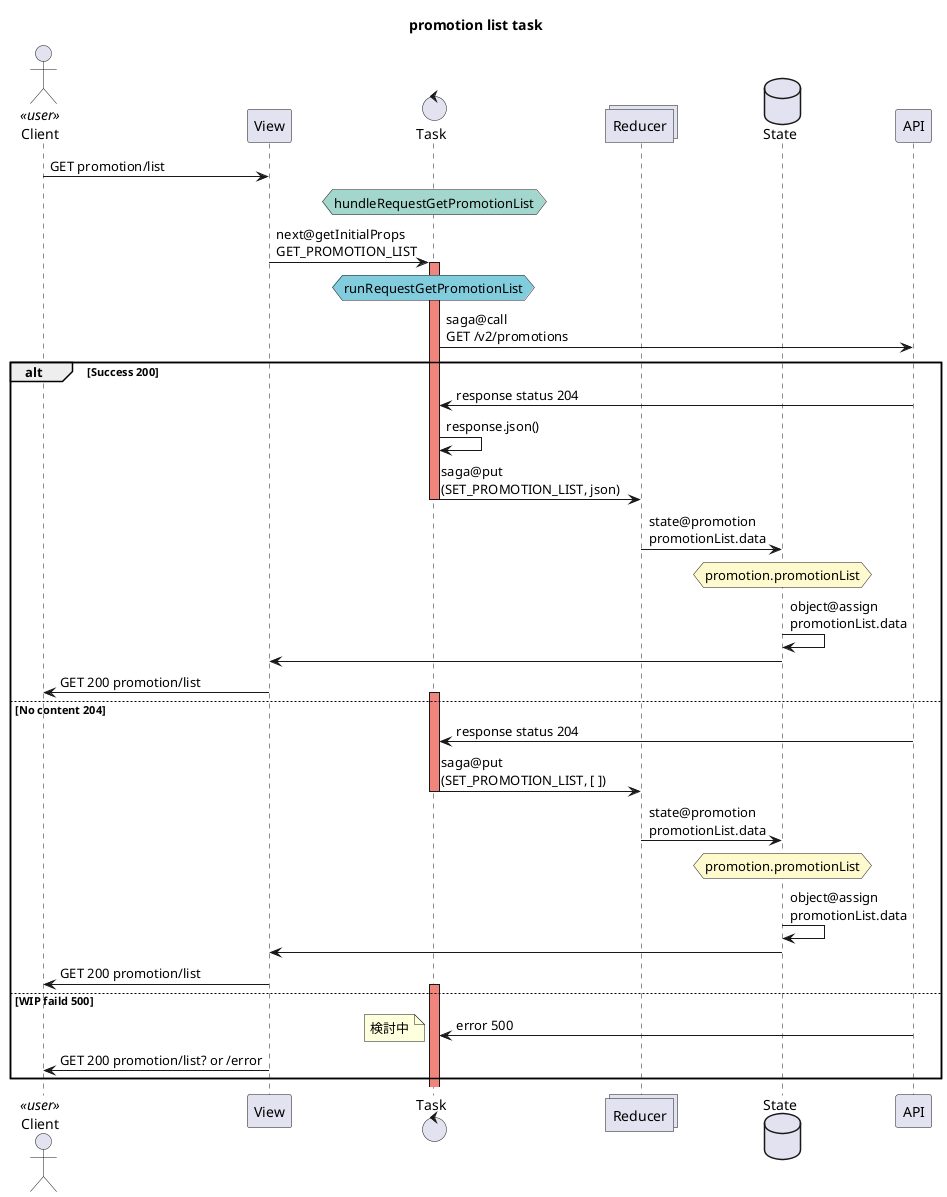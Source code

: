 @startuml
title promotion list task

actor Client <<user>>
participant View
control Task
collections Reducer
database State

Client -> View: GET promotion/list
hnote over Task #a3d6cc : hundleRequestGetPromotionList
View -> Task: next@getInitialProps\nGET_PROMOTION_LIST
hnote over Task #82cddd : runRequestGetPromotionList
activate Task #ef857d
Task -> API: saga@call\nGET /v2/promotions
alt Success 200
    API -> Task: response status 204
    Task -> Task: response.json()
    Task -> Reducer: saga@put\n(SET_PROMOTION_LIST, json)
    deactivate Task
    Reducer -> State: state@promotion\npromotionList.data
    hnote over State #fffacd: promotion.promotionList
    State -> State: object@assign\npromotionList.data
    State -> View:
    View -> Client: GET 200 promotion/list
else No content 204
    activate Task #ef857d
    API -> Task: response status 204
    Task -> Reducer: saga@put\n(SET_PROMOTION_LIST, [ ])
    deactivate Task
    Reducer -> State: state@promotion\npromotionList.data
    hnote over State #fffacd: promotion.promotionList
    State -> State: object@assign\npromotionList.data
    State -> View:
    View -> Client: GET 200 promotion/list
else WIP faild 500
    activate Task #ef857d
    API -> Task: error 500
    note left
        検討中
    endnote
    View -> Client: GET 200 promotion/list? or /error
end

@enduml